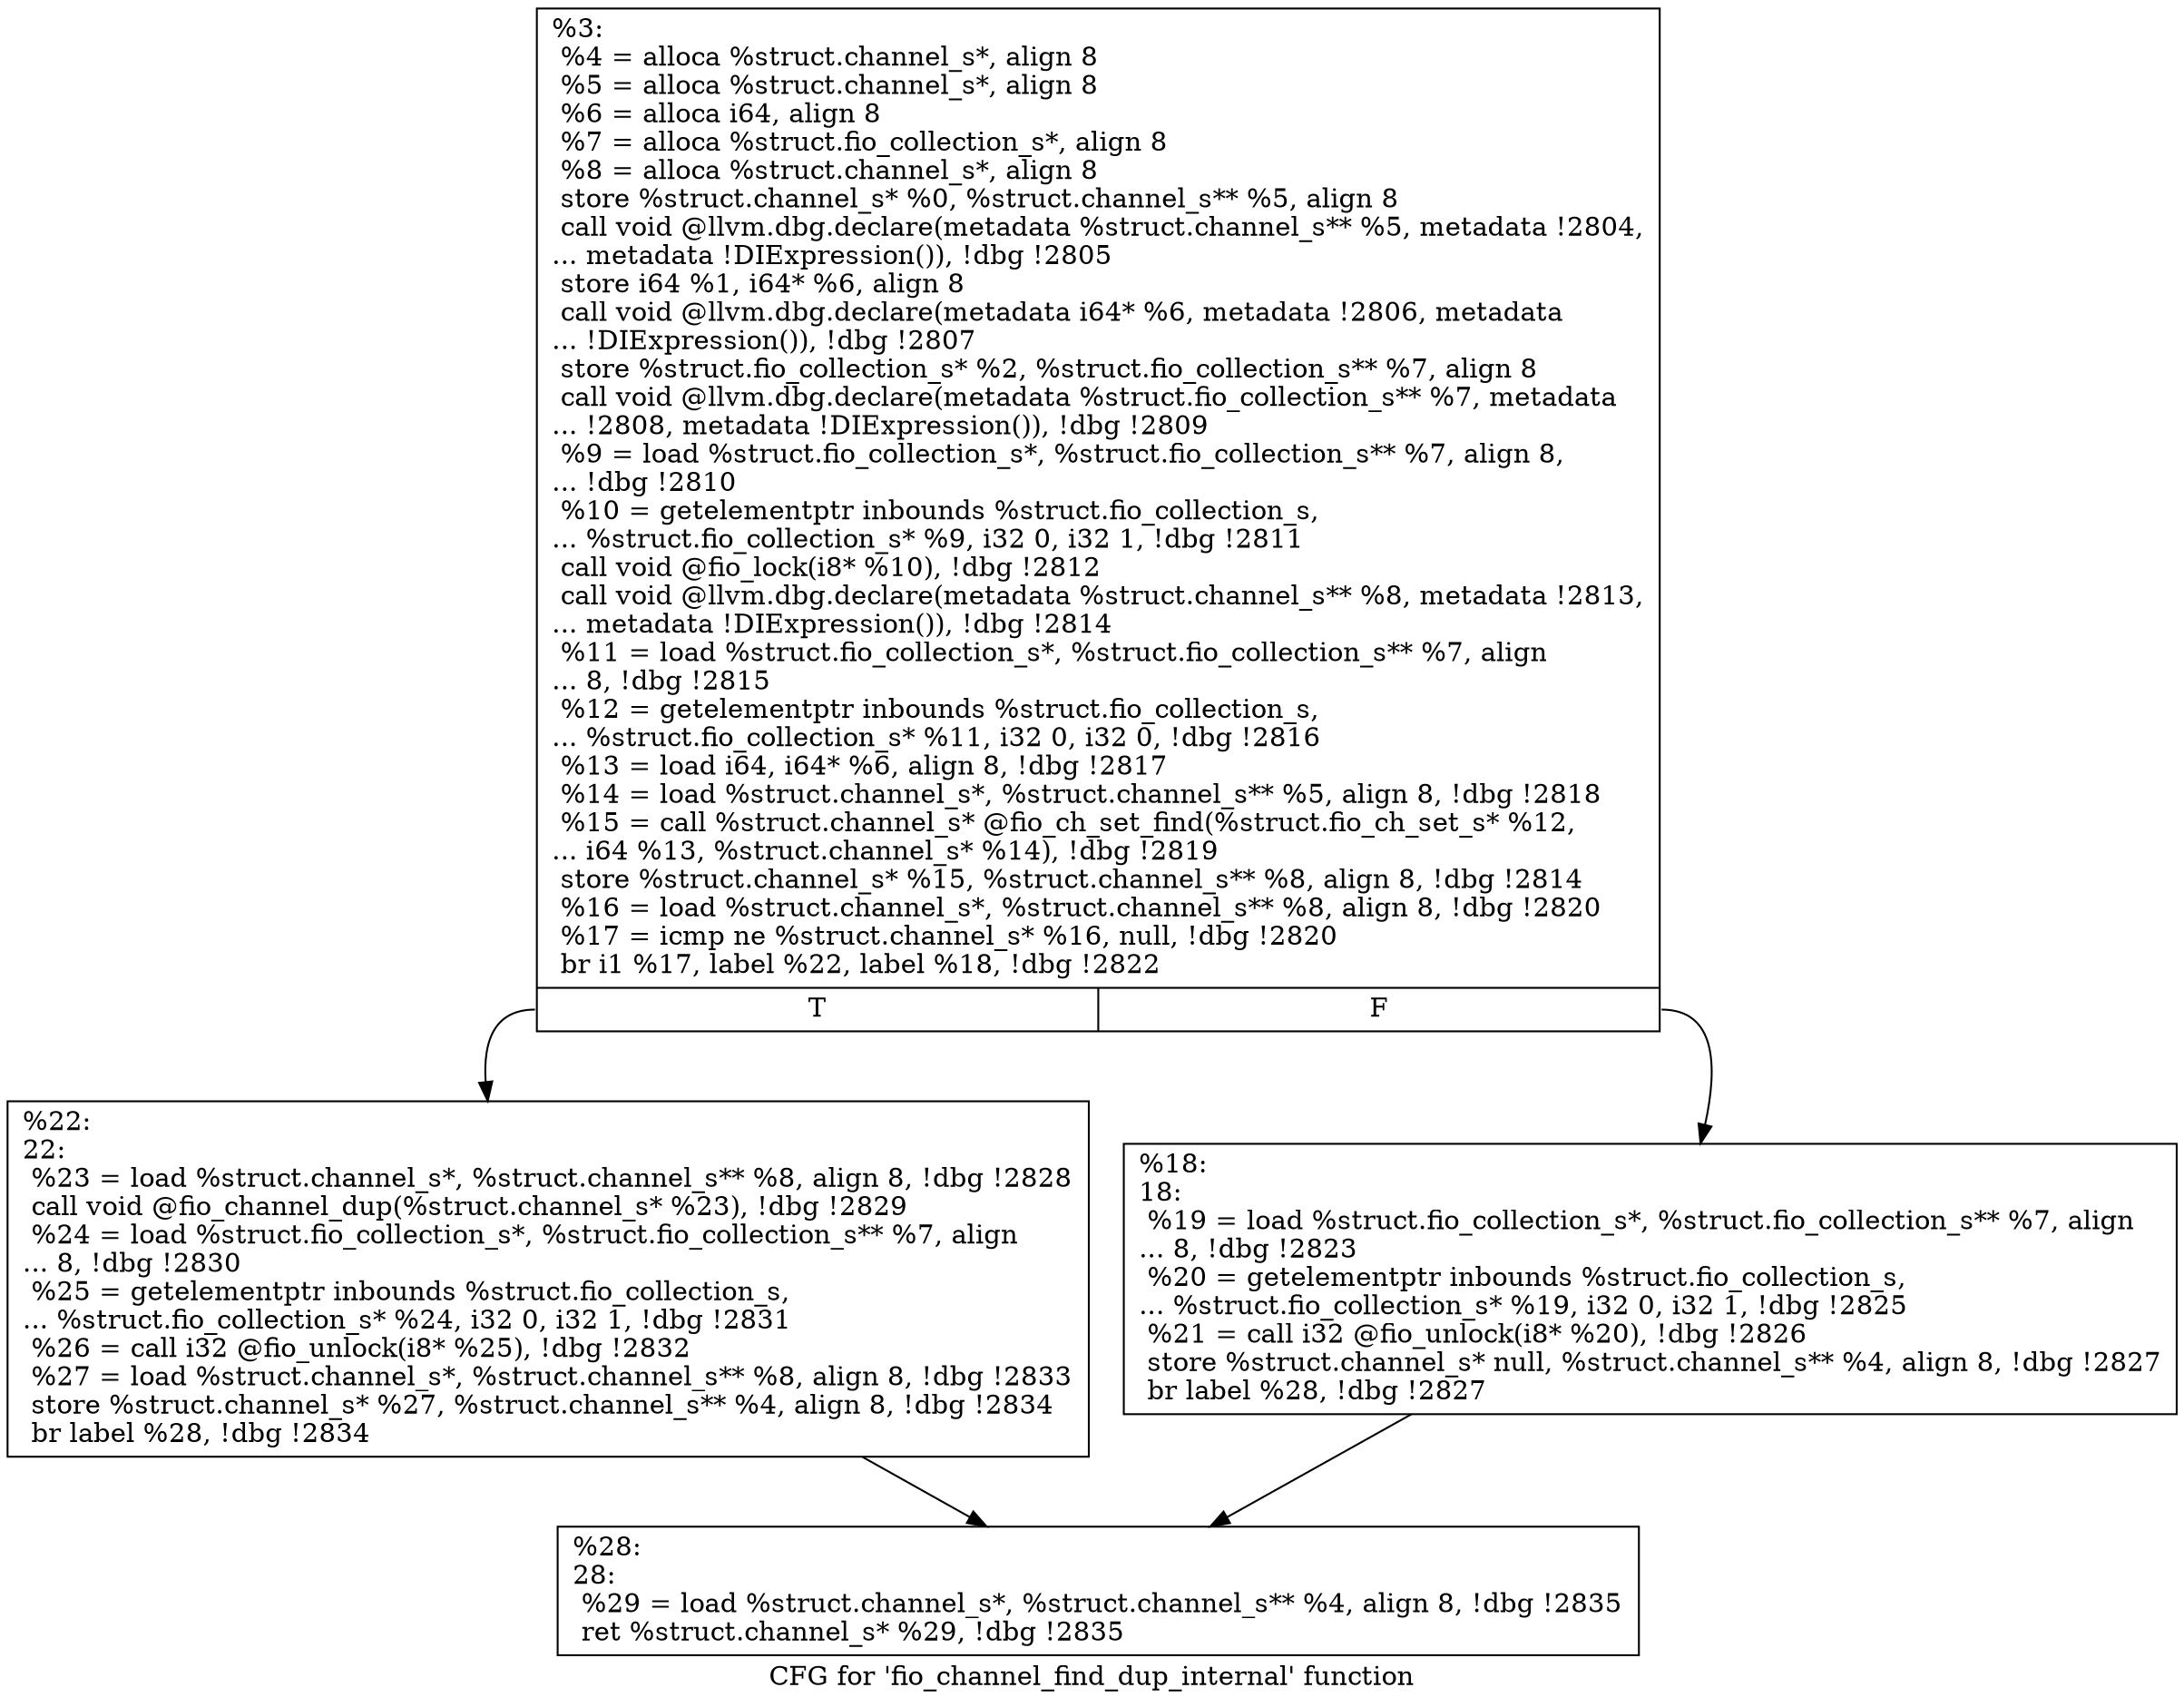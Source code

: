 digraph "CFG for 'fio_channel_find_dup_internal' function" {
	label="CFG for 'fio_channel_find_dup_internal' function";

	Node0x5568515efbf0 [shape=record,label="{%3:\l  %4 = alloca %struct.channel_s*, align 8\l  %5 = alloca %struct.channel_s*, align 8\l  %6 = alloca i64, align 8\l  %7 = alloca %struct.fio_collection_s*, align 8\l  %8 = alloca %struct.channel_s*, align 8\l  store %struct.channel_s* %0, %struct.channel_s** %5, align 8\l  call void @llvm.dbg.declare(metadata %struct.channel_s** %5, metadata !2804,\l... metadata !DIExpression()), !dbg !2805\l  store i64 %1, i64* %6, align 8\l  call void @llvm.dbg.declare(metadata i64* %6, metadata !2806, metadata\l... !DIExpression()), !dbg !2807\l  store %struct.fio_collection_s* %2, %struct.fio_collection_s** %7, align 8\l  call void @llvm.dbg.declare(metadata %struct.fio_collection_s** %7, metadata\l... !2808, metadata !DIExpression()), !dbg !2809\l  %9 = load %struct.fio_collection_s*, %struct.fio_collection_s** %7, align 8,\l... !dbg !2810\l  %10 = getelementptr inbounds %struct.fio_collection_s,\l... %struct.fio_collection_s* %9, i32 0, i32 1, !dbg !2811\l  call void @fio_lock(i8* %10), !dbg !2812\l  call void @llvm.dbg.declare(metadata %struct.channel_s** %8, metadata !2813,\l... metadata !DIExpression()), !dbg !2814\l  %11 = load %struct.fio_collection_s*, %struct.fio_collection_s** %7, align\l... 8, !dbg !2815\l  %12 = getelementptr inbounds %struct.fio_collection_s,\l... %struct.fio_collection_s* %11, i32 0, i32 0, !dbg !2816\l  %13 = load i64, i64* %6, align 8, !dbg !2817\l  %14 = load %struct.channel_s*, %struct.channel_s** %5, align 8, !dbg !2818\l  %15 = call %struct.channel_s* @fio_ch_set_find(%struct.fio_ch_set_s* %12,\l... i64 %13, %struct.channel_s* %14), !dbg !2819\l  store %struct.channel_s* %15, %struct.channel_s** %8, align 8, !dbg !2814\l  %16 = load %struct.channel_s*, %struct.channel_s** %8, align 8, !dbg !2820\l  %17 = icmp ne %struct.channel_s* %16, null, !dbg !2820\l  br i1 %17, label %22, label %18, !dbg !2822\l|{<s0>T|<s1>F}}"];
	Node0x5568515efbf0:s0 -> Node0x5568515f4990;
	Node0x5568515efbf0:s1 -> Node0x5568515f4940;
	Node0x5568515f4940 [shape=record,label="{%18:\l18:                                               \l  %19 = load %struct.fio_collection_s*, %struct.fio_collection_s** %7, align\l... 8, !dbg !2823\l  %20 = getelementptr inbounds %struct.fio_collection_s,\l... %struct.fio_collection_s* %19, i32 0, i32 1, !dbg !2825\l  %21 = call i32 @fio_unlock(i8* %20), !dbg !2826\l  store %struct.channel_s* null, %struct.channel_s** %4, align 8, !dbg !2827\l  br label %28, !dbg !2827\l}"];
	Node0x5568515f4940 -> Node0x5568515f49e0;
	Node0x5568515f4990 [shape=record,label="{%22:\l22:                                               \l  %23 = load %struct.channel_s*, %struct.channel_s** %8, align 8, !dbg !2828\l  call void @fio_channel_dup(%struct.channel_s* %23), !dbg !2829\l  %24 = load %struct.fio_collection_s*, %struct.fio_collection_s** %7, align\l... 8, !dbg !2830\l  %25 = getelementptr inbounds %struct.fio_collection_s,\l... %struct.fio_collection_s* %24, i32 0, i32 1, !dbg !2831\l  %26 = call i32 @fio_unlock(i8* %25), !dbg !2832\l  %27 = load %struct.channel_s*, %struct.channel_s** %8, align 8, !dbg !2833\l  store %struct.channel_s* %27, %struct.channel_s** %4, align 8, !dbg !2834\l  br label %28, !dbg !2834\l}"];
	Node0x5568515f4990 -> Node0x5568515f49e0;
	Node0x5568515f49e0 [shape=record,label="{%28:\l28:                                               \l  %29 = load %struct.channel_s*, %struct.channel_s** %4, align 8, !dbg !2835\l  ret %struct.channel_s* %29, !dbg !2835\l}"];
}

